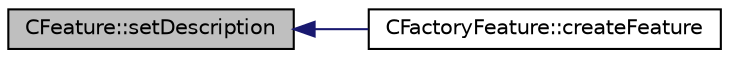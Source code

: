 digraph "CFeature::setDescription"
{
  edge [fontname="Helvetica",fontsize="10",labelfontname="Helvetica",labelfontsize="10"];
  node [fontname="Helvetica",fontsize="10",shape=record];
  rankdir="LR";
  Node1 [label="CFeature::setDescription",height=0.2,width=0.4,color="black", fillcolor="grey75", style="filled" fontcolor="black"];
  Node1 -> Node2 [dir="back",color="midnightblue",fontsize="10",style="solid",fontname="Helvetica"];
  Node2 [label="CFactoryFeature::createFeature",height=0.2,width=0.4,color="black", fillcolor="white", style="filled",URL="$class_c_factory_feature.html#a9b5efa3a27feb7d1e4c7196fc32eb9ea"];
}

